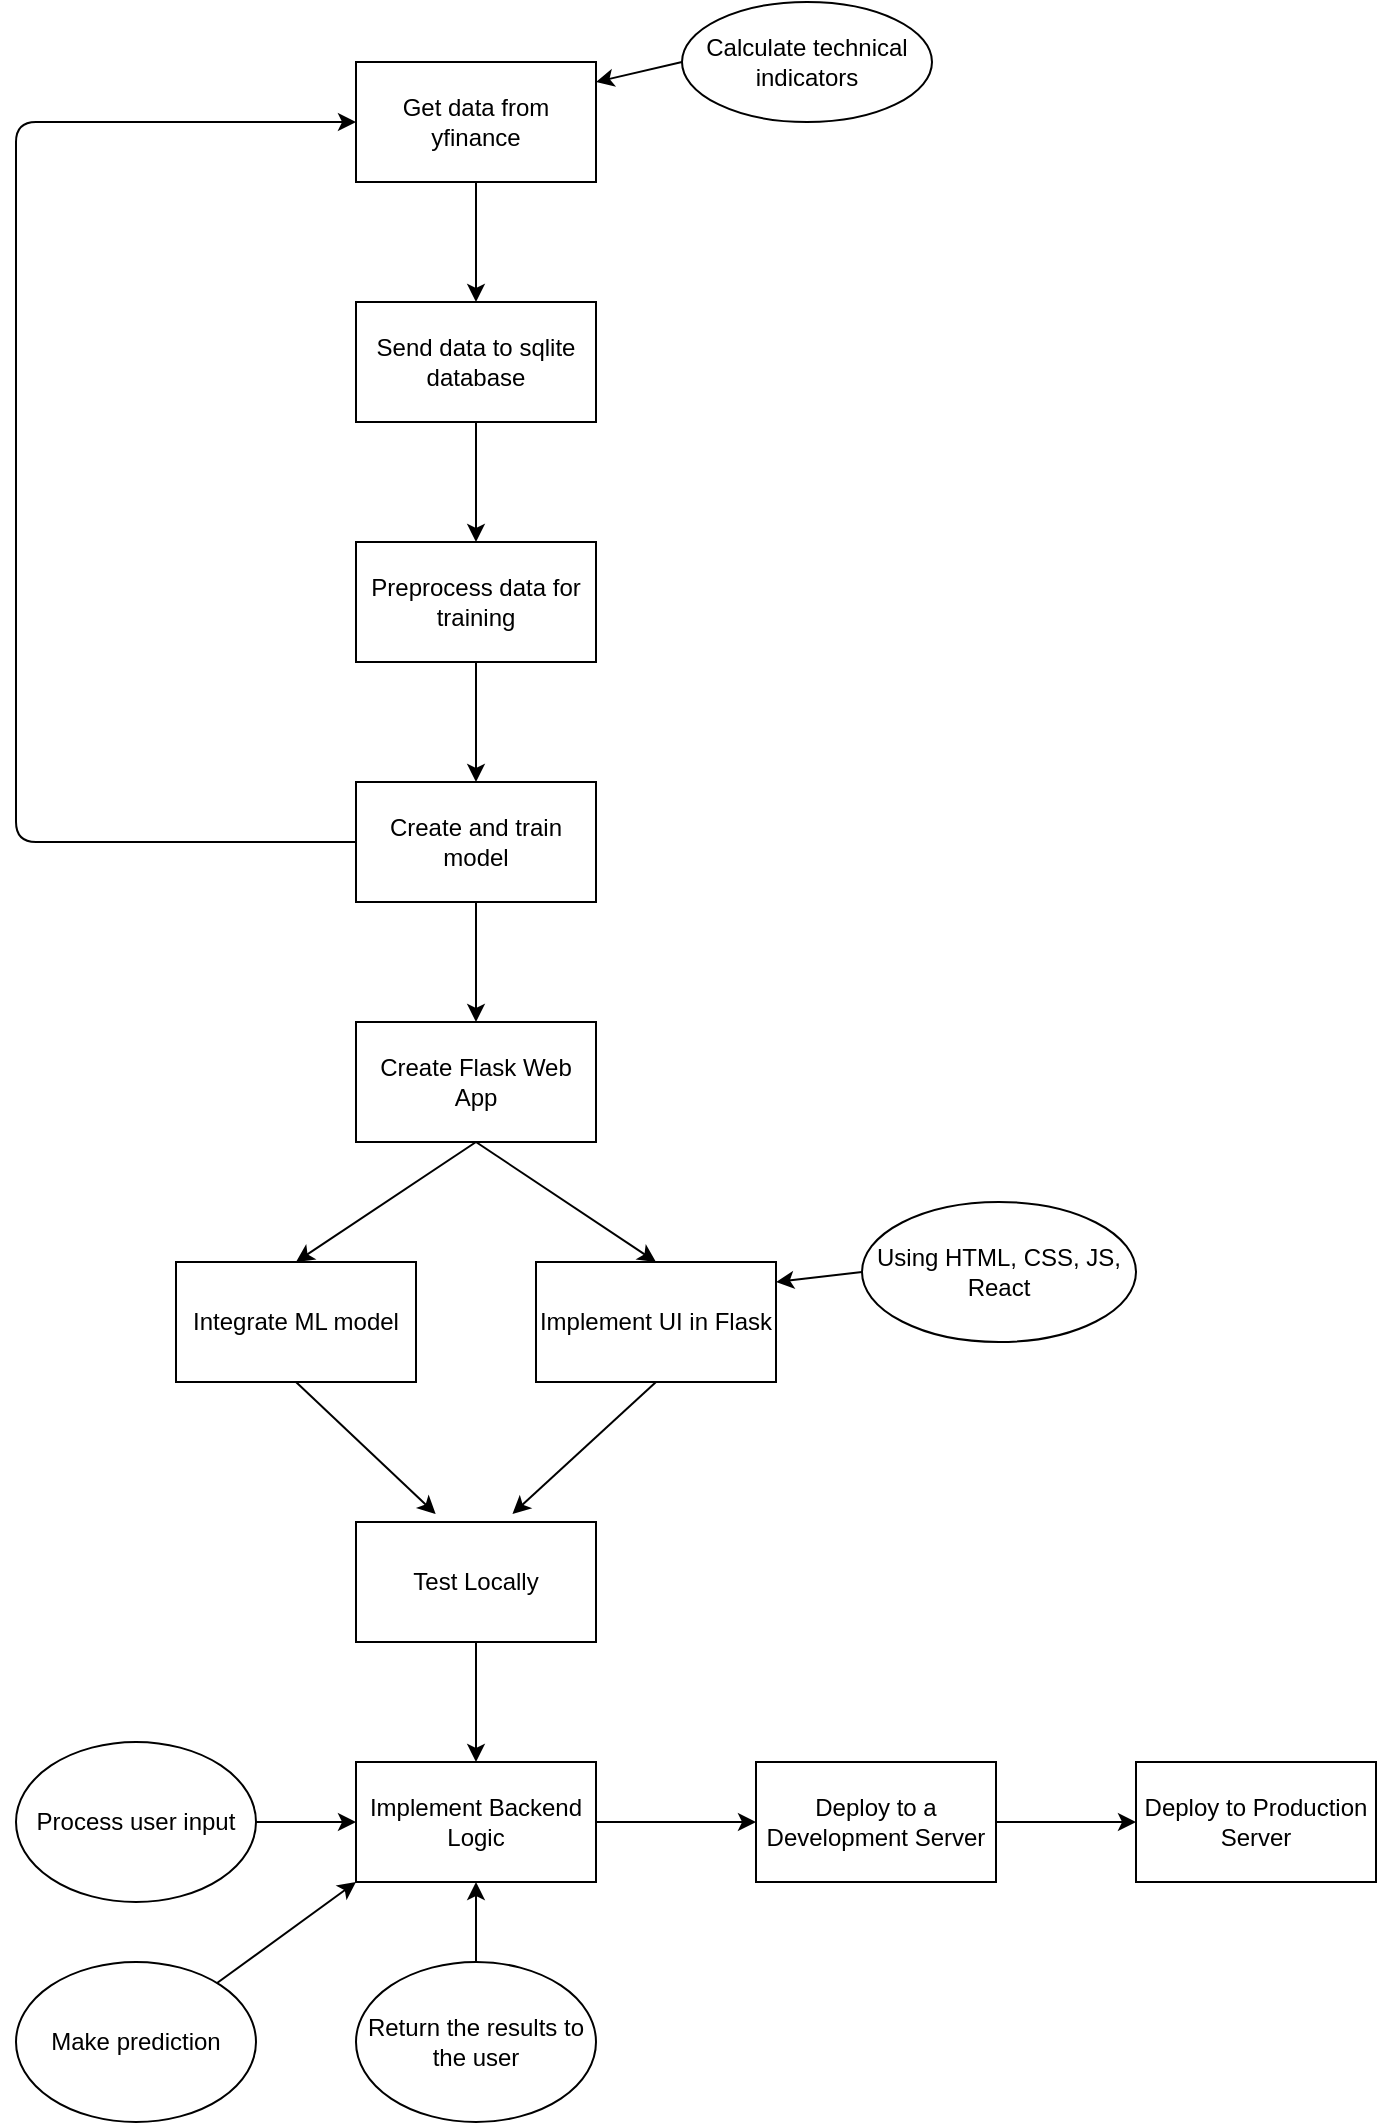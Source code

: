 <mxfile>
    <diagram id="wR0JkqeOVjsRJV3x5Vaj" name="Page-1">
        <mxGraphModel dx="752" dy="826" grid="1" gridSize="10" guides="1" tooltips="1" connect="1" arrows="1" fold="1" page="1" pageScale="1" pageWidth="850" pageHeight="1100" math="0" shadow="0">
            <root>
                <mxCell id="0"/>
                <mxCell id="1" parent="0"/>
                <mxCell id="4" style="edgeStyle=none;html=1;entryX=0.5;entryY=0;entryDx=0;entryDy=0;" edge="1" parent="1" source="2" target="3">
                    <mxGeometry relative="1" as="geometry"/>
                </mxCell>
                <mxCell id="2" value="Get data from yfinance" style="rounded=0;whiteSpace=wrap;html=1;" vertex="1" parent="1">
                    <mxGeometry x="200" y="40" width="120" height="60" as="geometry"/>
                </mxCell>
                <mxCell id="6" style="edgeStyle=none;html=1;entryX=0.5;entryY=0;entryDx=0;entryDy=0;" edge="1" parent="1" source="3" target="5">
                    <mxGeometry relative="1" as="geometry"/>
                </mxCell>
                <mxCell id="3" value="Send data to sqlite database" style="rounded=0;whiteSpace=wrap;html=1;" vertex="1" parent="1">
                    <mxGeometry x="200" y="160" width="120" height="60" as="geometry"/>
                </mxCell>
                <mxCell id="5" value="Preprocess data for training" style="rounded=0;whiteSpace=wrap;html=1;" vertex="1" parent="1">
                    <mxGeometry x="200" y="280" width="120" height="60" as="geometry"/>
                </mxCell>
                <mxCell id="7" style="edgeStyle=none;html=1;entryX=0.5;entryY=0;entryDx=0;entryDy=0;" edge="1" parent="1" target="8">
                    <mxGeometry relative="1" as="geometry">
                        <mxPoint x="260" y="340" as="sourcePoint"/>
                    </mxGeometry>
                </mxCell>
                <mxCell id="9" style="edgeStyle=none;html=1;entryX=0;entryY=0.5;entryDx=0;entryDy=0;exitX=0;exitY=0.5;exitDx=0;exitDy=0;" edge="1" parent="1" source="8" target="2">
                    <mxGeometry relative="1" as="geometry">
                        <Array as="points">
                            <mxPoint x="30" y="430"/>
                            <mxPoint x="30" y="240"/>
                            <mxPoint x="30" y="70"/>
                        </Array>
                    </mxGeometry>
                </mxCell>
                <mxCell id="8" value="Create and train model" style="rounded=0;whiteSpace=wrap;html=1;" vertex="1" parent="1">
                    <mxGeometry x="200" y="400" width="120" height="60" as="geometry"/>
                </mxCell>
                <mxCell id="10" style="edgeStyle=none;html=1;entryX=0.5;entryY=0;entryDx=0;entryDy=0;" edge="1" parent="1" target="11">
                    <mxGeometry relative="1" as="geometry">
                        <mxPoint x="260" y="460" as="sourcePoint"/>
                    </mxGeometry>
                </mxCell>
                <mxCell id="11" value="Create Flask Web App" style="rounded=0;whiteSpace=wrap;html=1;" vertex="1" parent="1">
                    <mxGeometry x="200" y="520" width="120" height="60" as="geometry"/>
                </mxCell>
                <mxCell id="12" style="edgeStyle=none;html=1;entryX=0.5;entryY=0;entryDx=0;entryDy=0;" edge="1" parent="1" target="13">
                    <mxGeometry relative="1" as="geometry">
                        <mxPoint x="260" y="580" as="sourcePoint"/>
                    </mxGeometry>
                </mxCell>
                <mxCell id="22" style="edgeStyle=none;html=1;exitX=0.5;exitY=1;exitDx=0;exitDy=0;entryX=0.332;entryY=-0.067;entryDx=0;entryDy=0;entryPerimeter=0;" edge="1" parent="1" source="13" target="21">
                    <mxGeometry relative="1" as="geometry"/>
                </mxCell>
                <mxCell id="13" value="Integrate ML model" style="rounded=0;whiteSpace=wrap;html=1;" vertex="1" parent="1">
                    <mxGeometry x="110" y="640" width="120" height="60" as="geometry"/>
                </mxCell>
                <mxCell id="14" style="edgeStyle=none;html=1;entryX=0.5;entryY=0;entryDx=0;entryDy=0;exitX=0.5;exitY=1;exitDx=0;exitDy=0;" edge="1" parent="1" target="15" source="11">
                    <mxGeometry relative="1" as="geometry">
                        <mxPoint x="350" y="580" as="sourcePoint"/>
                    </mxGeometry>
                </mxCell>
                <mxCell id="23" style="edgeStyle=none;html=1;exitX=0.5;exitY=1;exitDx=0;exitDy=0;entryX=0.652;entryY=-0.067;entryDx=0;entryDy=0;entryPerimeter=0;" edge="1" parent="1" source="15" target="21">
                    <mxGeometry relative="1" as="geometry">
                        <mxPoint x="260" y="770" as="targetPoint"/>
                    </mxGeometry>
                </mxCell>
                <mxCell id="15" value="Implement UI in Flask" style="rounded=0;whiteSpace=wrap;html=1;" vertex="1" parent="1">
                    <mxGeometry x="290" y="640" width="120" height="60" as="geometry"/>
                </mxCell>
                <mxCell id="18" style="edgeStyle=none;html=1;exitX=0;exitY=0.5;exitDx=0;exitDy=0;entryX=1;entryY=0.167;entryDx=0;entryDy=0;entryPerimeter=0;" edge="1" parent="1" source="17" target="2">
                    <mxGeometry relative="1" as="geometry"/>
                </mxCell>
                <mxCell id="17" value="Calculate technical indicators" style="ellipse;whiteSpace=wrap;html=1;" vertex="1" parent="1">
                    <mxGeometry x="363" y="10" width="125" height="60" as="geometry"/>
                </mxCell>
                <mxCell id="19" style="edgeStyle=none;html=1;exitX=0;exitY=0.5;exitDx=0;exitDy=0;entryX=1;entryY=0.167;entryDx=0;entryDy=0;entryPerimeter=0;" edge="1" parent="1" source="20">
                    <mxGeometry relative="1" as="geometry">
                        <mxPoint x="410" y="650.02" as="targetPoint"/>
                    </mxGeometry>
                </mxCell>
                <mxCell id="20" value="Using HTML, CSS, JS, React" style="ellipse;whiteSpace=wrap;html=1;" vertex="1" parent="1">
                    <mxGeometry x="453" y="610" width="137" height="70" as="geometry"/>
                </mxCell>
                <mxCell id="25" style="edgeStyle=none;html=1;exitX=0.5;exitY=1;exitDx=0;exitDy=0;entryX=0.5;entryY=0;entryDx=0;entryDy=0;" edge="1" parent="1" source="21" target="24">
                    <mxGeometry relative="1" as="geometry"/>
                </mxCell>
                <mxCell id="21" value="Test Locally" style="rounded=0;whiteSpace=wrap;html=1;" vertex="1" parent="1">
                    <mxGeometry x="200" y="770" width="120" height="60" as="geometry"/>
                </mxCell>
                <mxCell id="27" style="edgeStyle=none;html=1;exitX=1;exitY=0.5;exitDx=0;exitDy=0;entryX=0;entryY=0.5;entryDx=0;entryDy=0;" edge="1" parent="1" source="24" target="26">
                    <mxGeometry relative="1" as="geometry"/>
                </mxCell>
                <mxCell id="24" value="Implement Backend Logic" style="rounded=0;whiteSpace=wrap;html=1;" vertex="1" parent="1">
                    <mxGeometry x="200" y="890" width="120" height="60" as="geometry"/>
                </mxCell>
                <mxCell id="28" style="edgeStyle=none;html=1;exitX=1;exitY=0.5;exitDx=0;exitDy=0;" edge="1" parent="1" source="26">
                    <mxGeometry relative="1" as="geometry">
                        <mxPoint x="590" y="920" as="targetPoint"/>
                    </mxGeometry>
                </mxCell>
                <mxCell id="26" value="Deploy to a Development Server" style="rounded=0;whiteSpace=wrap;html=1;" vertex="1" parent="1">
                    <mxGeometry x="400" y="890" width="120" height="60" as="geometry"/>
                </mxCell>
                <mxCell id="29" value="Deploy to Production Server" style="rounded=0;whiteSpace=wrap;html=1;" vertex="1" parent="1">
                    <mxGeometry x="590" y="890" width="120" height="60" as="geometry"/>
                </mxCell>
                <mxCell id="31" style="edgeStyle=none;html=1;entryX=0;entryY=0.5;entryDx=0;entryDy=0;" edge="1" parent="1" source="30" target="24">
                    <mxGeometry relative="1" as="geometry"/>
                </mxCell>
                <mxCell id="30" value="Process user input" style="ellipse;whiteSpace=wrap;html=1;" vertex="1" parent="1">
                    <mxGeometry x="30" y="880" width="120" height="80" as="geometry"/>
                </mxCell>
                <mxCell id="33" style="edgeStyle=none;html=1;entryX=0;entryY=1;entryDx=0;entryDy=0;" edge="1" parent="1" source="32" target="24">
                    <mxGeometry relative="1" as="geometry"/>
                </mxCell>
                <mxCell id="32" value="Make prediction" style="ellipse;whiteSpace=wrap;html=1;" vertex="1" parent="1">
                    <mxGeometry x="30" y="990" width="120" height="80" as="geometry"/>
                </mxCell>
                <mxCell id="35" style="edgeStyle=none;html=1;entryX=0.5;entryY=1;entryDx=0;entryDy=0;" edge="1" parent="1" source="34" target="24">
                    <mxGeometry relative="1" as="geometry"/>
                </mxCell>
                <mxCell id="34" value="Return the results to the user" style="ellipse;whiteSpace=wrap;html=1;" vertex="1" parent="1">
                    <mxGeometry x="200" y="990" width="120" height="80" as="geometry"/>
                </mxCell>
            </root>
        </mxGraphModel>
    </diagram>
</mxfile>